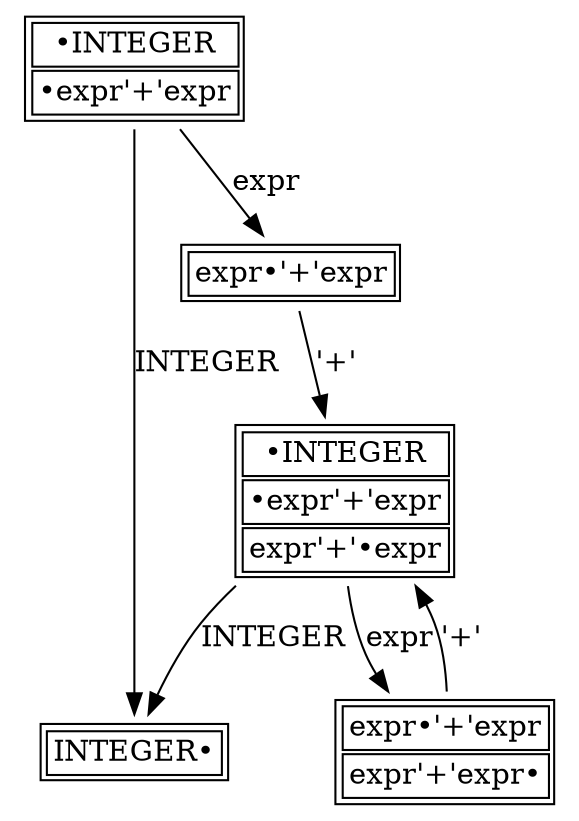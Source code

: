 digraph {
	q0 [ shape=plaintext, label=<<table><tr><td>•INTEGER</td></tr><tr><td>•expr'+'expr</td></tr></table>> ]
	q0 -> q1 [ label="INTEGER" ]
	q0 -> q2 [ label="expr" ]
	q1 [ shape=plaintext, label=<<table><tr><td>INTEGER•</td></tr></table>> ]
	q2 [ shape=plaintext, label=<<table><tr><td>expr•'+'expr</td></tr></table>> ]
	q2 -> q3 [ label="'+'" ]
	q3 [ shape=plaintext, label=<<table><tr><td>•INTEGER</td></tr><tr><td>•expr'+'expr</td></tr><tr><td>expr'+'•expr</td></tr></table>> ]
	q3 -> q1 [ label="INTEGER" ]
	q3 -> q4 [ label="expr" ]
	q4 [ shape=plaintext, label=<<table><tr><td>expr•'+'expr</td></tr><tr><td>expr'+'expr•</td></tr></table>> ]
	q4 -> q3 [ label="'+'" ]
}